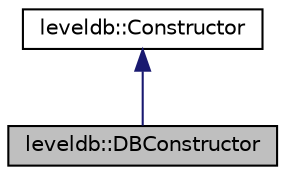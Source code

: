 digraph "leveldb::DBConstructor"
{
 // LATEX_PDF_SIZE
  edge [fontname="Helvetica",fontsize="10",labelfontname="Helvetica",labelfontsize="10"];
  node [fontname="Helvetica",fontsize="10",shape=record];
  Node0 [label="leveldb::DBConstructor",height=0.2,width=0.4,color="black", fillcolor="grey75", style="filled", fontcolor="black",tooltip=" "];
  Node1 -> Node0 [dir="back",color="midnightblue",fontsize="10",style="solid",fontname="Helvetica"];
  Node1 [label="leveldb::Constructor",height=0.2,width=0.4,color="black", fillcolor="white", style="filled",URL="$classleveldb_1_1_constructor.html",tooltip=" "];
}
